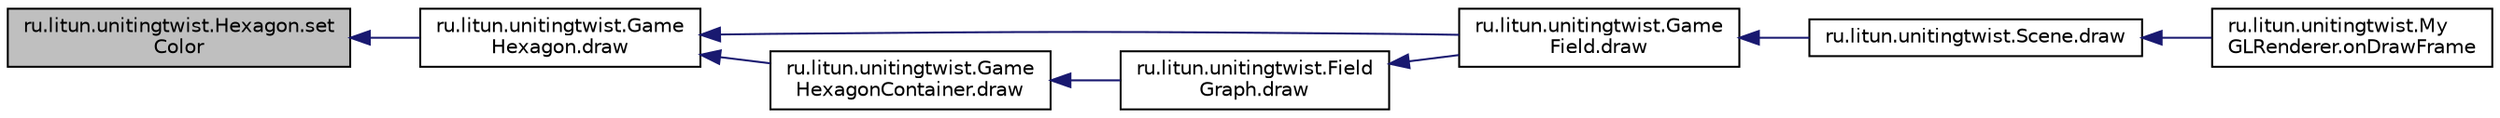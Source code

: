 digraph "ru.litun.unitingtwist.Hexagon.setColor"
{
  edge [fontname="Helvetica",fontsize="10",labelfontname="Helvetica",labelfontsize="10"];
  node [fontname="Helvetica",fontsize="10",shape=record];
  rankdir="LR";
  Node44 [label="ru.litun.unitingtwist.Hexagon.set\lColor",height=0.2,width=0.4,color="black", fillcolor="grey75", style="filled", fontcolor="black"];
  Node44 -> Node45 [dir="back",color="midnightblue",fontsize="10",style="solid"];
  Node45 [label="ru.litun.unitingtwist.Game\lHexagon.draw",height=0.2,width=0.4,color="black", fillcolor="white", style="filled",URL="$classru_1_1litun_1_1unitingtwist_1_1_game_hexagon.html#a945fc076e83bc03d920197ff7c4a2665"];
  Node45 -> Node46 [dir="back",color="midnightblue",fontsize="10",style="solid"];
  Node46 [label="ru.litun.unitingtwist.Game\lField.draw",height=0.2,width=0.4,color="black", fillcolor="white", style="filled",URL="$classru_1_1litun_1_1unitingtwist_1_1_game_field.html#ad4ca9f2a58432eb8f981300622d2a151"];
  Node46 -> Node47 [dir="back",color="midnightblue",fontsize="10",style="solid"];
  Node47 [label="ru.litun.unitingtwist.Scene.draw",height=0.2,width=0.4,color="black", fillcolor="white", style="filled",URL="$classru_1_1litun_1_1unitingtwist_1_1_scene.html#aba4b9040b80f63cb0c57ea8bd78f8533"];
  Node47 -> Node48 [dir="back",color="midnightblue",fontsize="10",style="solid"];
  Node48 [label="ru.litun.unitingtwist.My\lGLRenderer.onDrawFrame",height=0.2,width=0.4,color="black", fillcolor="white", style="filled",URL="$classru_1_1litun_1_1unitingtwist_1_1_my_g_l_renderer.html#ad30d224496c46169725b82eec69025f1"];
  Node45 -> Node49 [dir="back",color="midnightblue",fontsize="10",style="solid"];
  Node49 [label="ru.litun.unitingtwist.Game\lHexagonContainer.draw",height=0.2,width=0.4,color="black", fillcolor="white", style="filled",URL="$classru_1_1litun_1_1unitingtwist_1_1_game_hexagon_container.html#a38a6f3c686cafad7636681b601297b17"];
  Node49 -> Node50 [dir="back",color="midnightblue",fontsize="10",style="solid"];
  Node50 [label="ru.litun.unitingtwist.Field\lGraph.draw",height=0.2,width=0.4,color="black", fillcolor="white", style="filled",URL="$classru_1_1litun_1_1unitingtwist_1_1_field_graph.html#a41b1f80428dff19497372ad7541bfa78"];
  Node50 -> Node46 [dir="back",color="midnightblue",fontsize="10",style="solid"];
}
